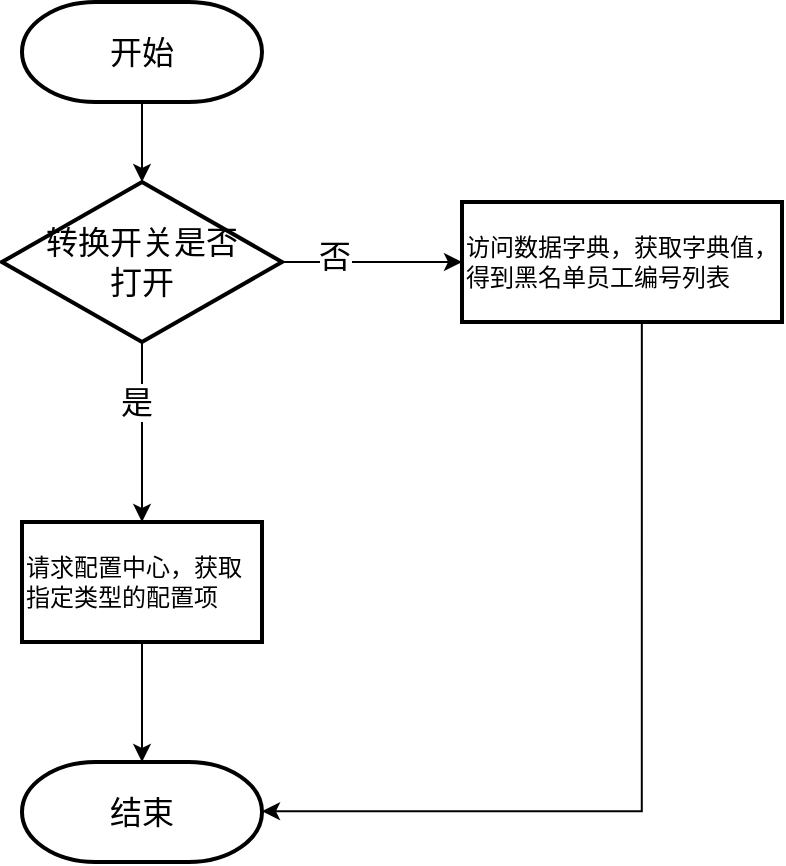 <mxfile version="28.0.7">
  <diagram name="第 1 页" id="4CZM-l4THoh-fqjmzcx0">
    <mxGraphModel dx="970" dy="611" grid="1" gridSize="10" guides="1" tooltips="1" connect="1" arrows="1" fold="1" page="1" pageScale="1" pageWidth="1169" pageHeight="827" math="0" shadow="0">
      <root>
        <mxCell id="0" />
        <mxCell id="1" parent="0" />
        <mxCell id="Rvd_LpyRWWdYLsu3HXT1-5" value="" style="edgeStyle=orthogonalEdgeStyle;rounded=0;orthogonalLoop=1;jettySize=auto;html=1;" parent="1" source="Rvd_LpyRWWdYLsu3HXT1-2" target="Rvd_LpyRWWdYLsu3HXT1-4" edge="1">
          <mxGeometry relative="1" as="geometry" />
        </mxCell>
        <mxCell id="Rvd_LpyRWWdYLsu3HXT1-2" value="&lt;font style=&quot;font-size: 16px;&quot;&gt;开始&lt;/font&gt;" style="strokeWidth=2;html=1;shape=mxgraph.flowchart.terminator;whiteSpace=wrap;" parent="1" vertex="1">
          <mxGeometry x="170" y="60" width="120" height="50" as="geometry" />
        </mxCell>
        <mxCell id="Rvd_LpyRWWdYLsu3HXT1-7" value="" style="edgeStyle=orthogonalEdgeStyle;rounded=0;orthogonalLoop=1;jettySize=auto;html=1;" parent="1" source="Rvd_LpyRWWdYLsu3HXT1-4" target="Rvd_LpyRWWdYLsu3HXT1-6" edge="1">
          <mxGeometry relative="1" as="geometry" />
        </mxCell>
        <mxCell id="Rvd_LpyRWWdYLsu3HXT1-18" value="否" style="edgeLabel;html=1;align=center;verticalAlign=middle;resizable=0;points=[];fontSize=16;" parent="Rvd_LpyRWWdYLsu3HXT1-7" vertex="1" connectable="0">
          <mxGeometry x="-0.433" y="3" relative="1" as="geometry">
            <mxPoint as="offset" />
          </mxGeometry>
        </mxCell>
        <mxCell id="Rvd_LpyRWWdYLsu3HXT1-9" value="" style="edgeStyle=orthogonalEdgeStyle;rounded=0;orthogonalLoop=1;jettySize=auto;html=1;" parent="1" source="Rvd_LpyRWWdYLsu3HXT1-4" target="Rvd_LpyRWWdYLsu3HXT1-8" edge="1">
          <mxGeometry relative="1" as="geometry" />
        </mxCell>
        <mxCell id="e1_dU8Ji8Ay3_Zggtcsr-2" value="是" style="edgeLabel;html=1;align=center;verticalAlign=middle;resizable=0;points=[];fontSize=16;" vertex="1" connectable="0" parent="Rvd_LpyRWWdYLsu3HXT1-9">
          <mxGeometry x="-0.328" y="-3" relative="1" as="geometry">
            <mxPoint as="offset" />
          </mxGeometry>
        </mxCell>
        <mxCell id="Rvd_LpyRWWdYLsu3HXT1-4" value="&lt;font style=&quot;font-size: 16px;&quot;&gt;转换开关&lt;/font&gt;&lt;span style=&quot;font-size: 16px; background-color: transparent; color: light-dark(rgb(0, 0, 0), rgb(255, 255, 255));&quot;&gt;是否&lt;/span&gt;&lt;div&gt;&lt;span style=&quot;font-size: 16px; background-color: transparent; color: light-dark(rgb(0, 0, 0), rgb(255, 255, 255));&quot;&gt;打开&lt;/span&gt;&lt;/div&gt;" style="rhombus;whiteSpace=wrap;html=1;strokeWidth=2;" parent="1" vertex="1">
          <mxGeometry x="160" y="150" width="140" height="80" as="geometry" />
        </mxCell>
        <mxCell id="Rvd_LpyRWWdYLsu3HXT1-6" value="访问数据字典，获取字典值，得到黑名单员工编号列表" style="whiteSpace=wrap;html=1;strokeWidth=2;align=left;" parent="1" vertex="1">
          <mxGeometry x="390" y="160" width="160" height="60" as="geometry" />
        </mxCell>
        <mxCell id="Rvd_LpyRWWdYLsu3HXT1-11" value="" style="edgeStyle=orthogonalEdgeStyle;rounded=0;orthogonalLoop=1;jettySize=auto;html=1;entryX=0.5;entryY=0;entryDx=0;entryDy=0;entryPerimeter=0;" parent="1" source="Rvd_LpyRWWdYLsu3HXT1-8" target="Rvd_LpyRWWdYLsu3HXT1-15" edge="1">
          <mxGeometry relative="1" as="geometry">
            <mxPoint x="230" y="420" as="targetPoint" />
          </mxGeometry>
        </mxCell>
        <mxCell id="Rvd_LpyRWWdYLsu3HXT1-8" value="请求配置中心，获取指定类型的配置项" style="whiteSpace=wrap;html=1;strokeWidth=2;align=left;" parent="1" vertex="1">
          <mxGeometry x="170" y="320" width="120" height="60" as="geometry" />
        </mxCell>
        <mxCell id="Rvd_LpyRWWdYLsu3HXT1-15" value="&lt;font style=&quot;font-size: 16px;&quot;&gt;结束&lt;/font&gt;" style="strokeWidth=2;html=1;shape=mxgraph.flowchart.terminator;whiteSpace=wrap;" parent="1" vertex="1">
          <mxGeometry x="170" y="440" width="120" height="50" as="geometry" />
        </mxCell>
        <mxCell id="e1_dU8Ji8Ay3_Zggtcsr-3" style="edgeStyle=orthogonalEdgeStyle;rounded=0;orthogonalLoop=1;jettySize=auto;html=1;entryX=1.002;entryY=0.692;entryDx=0;entryDy=0;entryPerimeter=0;exitX=0.562;exitY=1;exitDx=0;exitDy=0;exitPerimeter=0;" edge="1" parent="1" source="Rvd_LpyRWWdYLsu3HXT1-6">
          <mxGeometry relative="1" as="geometry">
            <mxPoint x="480" y="230" as="sourcePoint" />
            <mxPoint x="290" y="464.6" as="targetPoint" />
            <Array as="points">
              <mxPoint x="480" y="465" />
            </Array>
          </mxGeometry>
        </mxCell>
      </root>
    </mxGraphModel>
  </diagram>
</mxfile>
